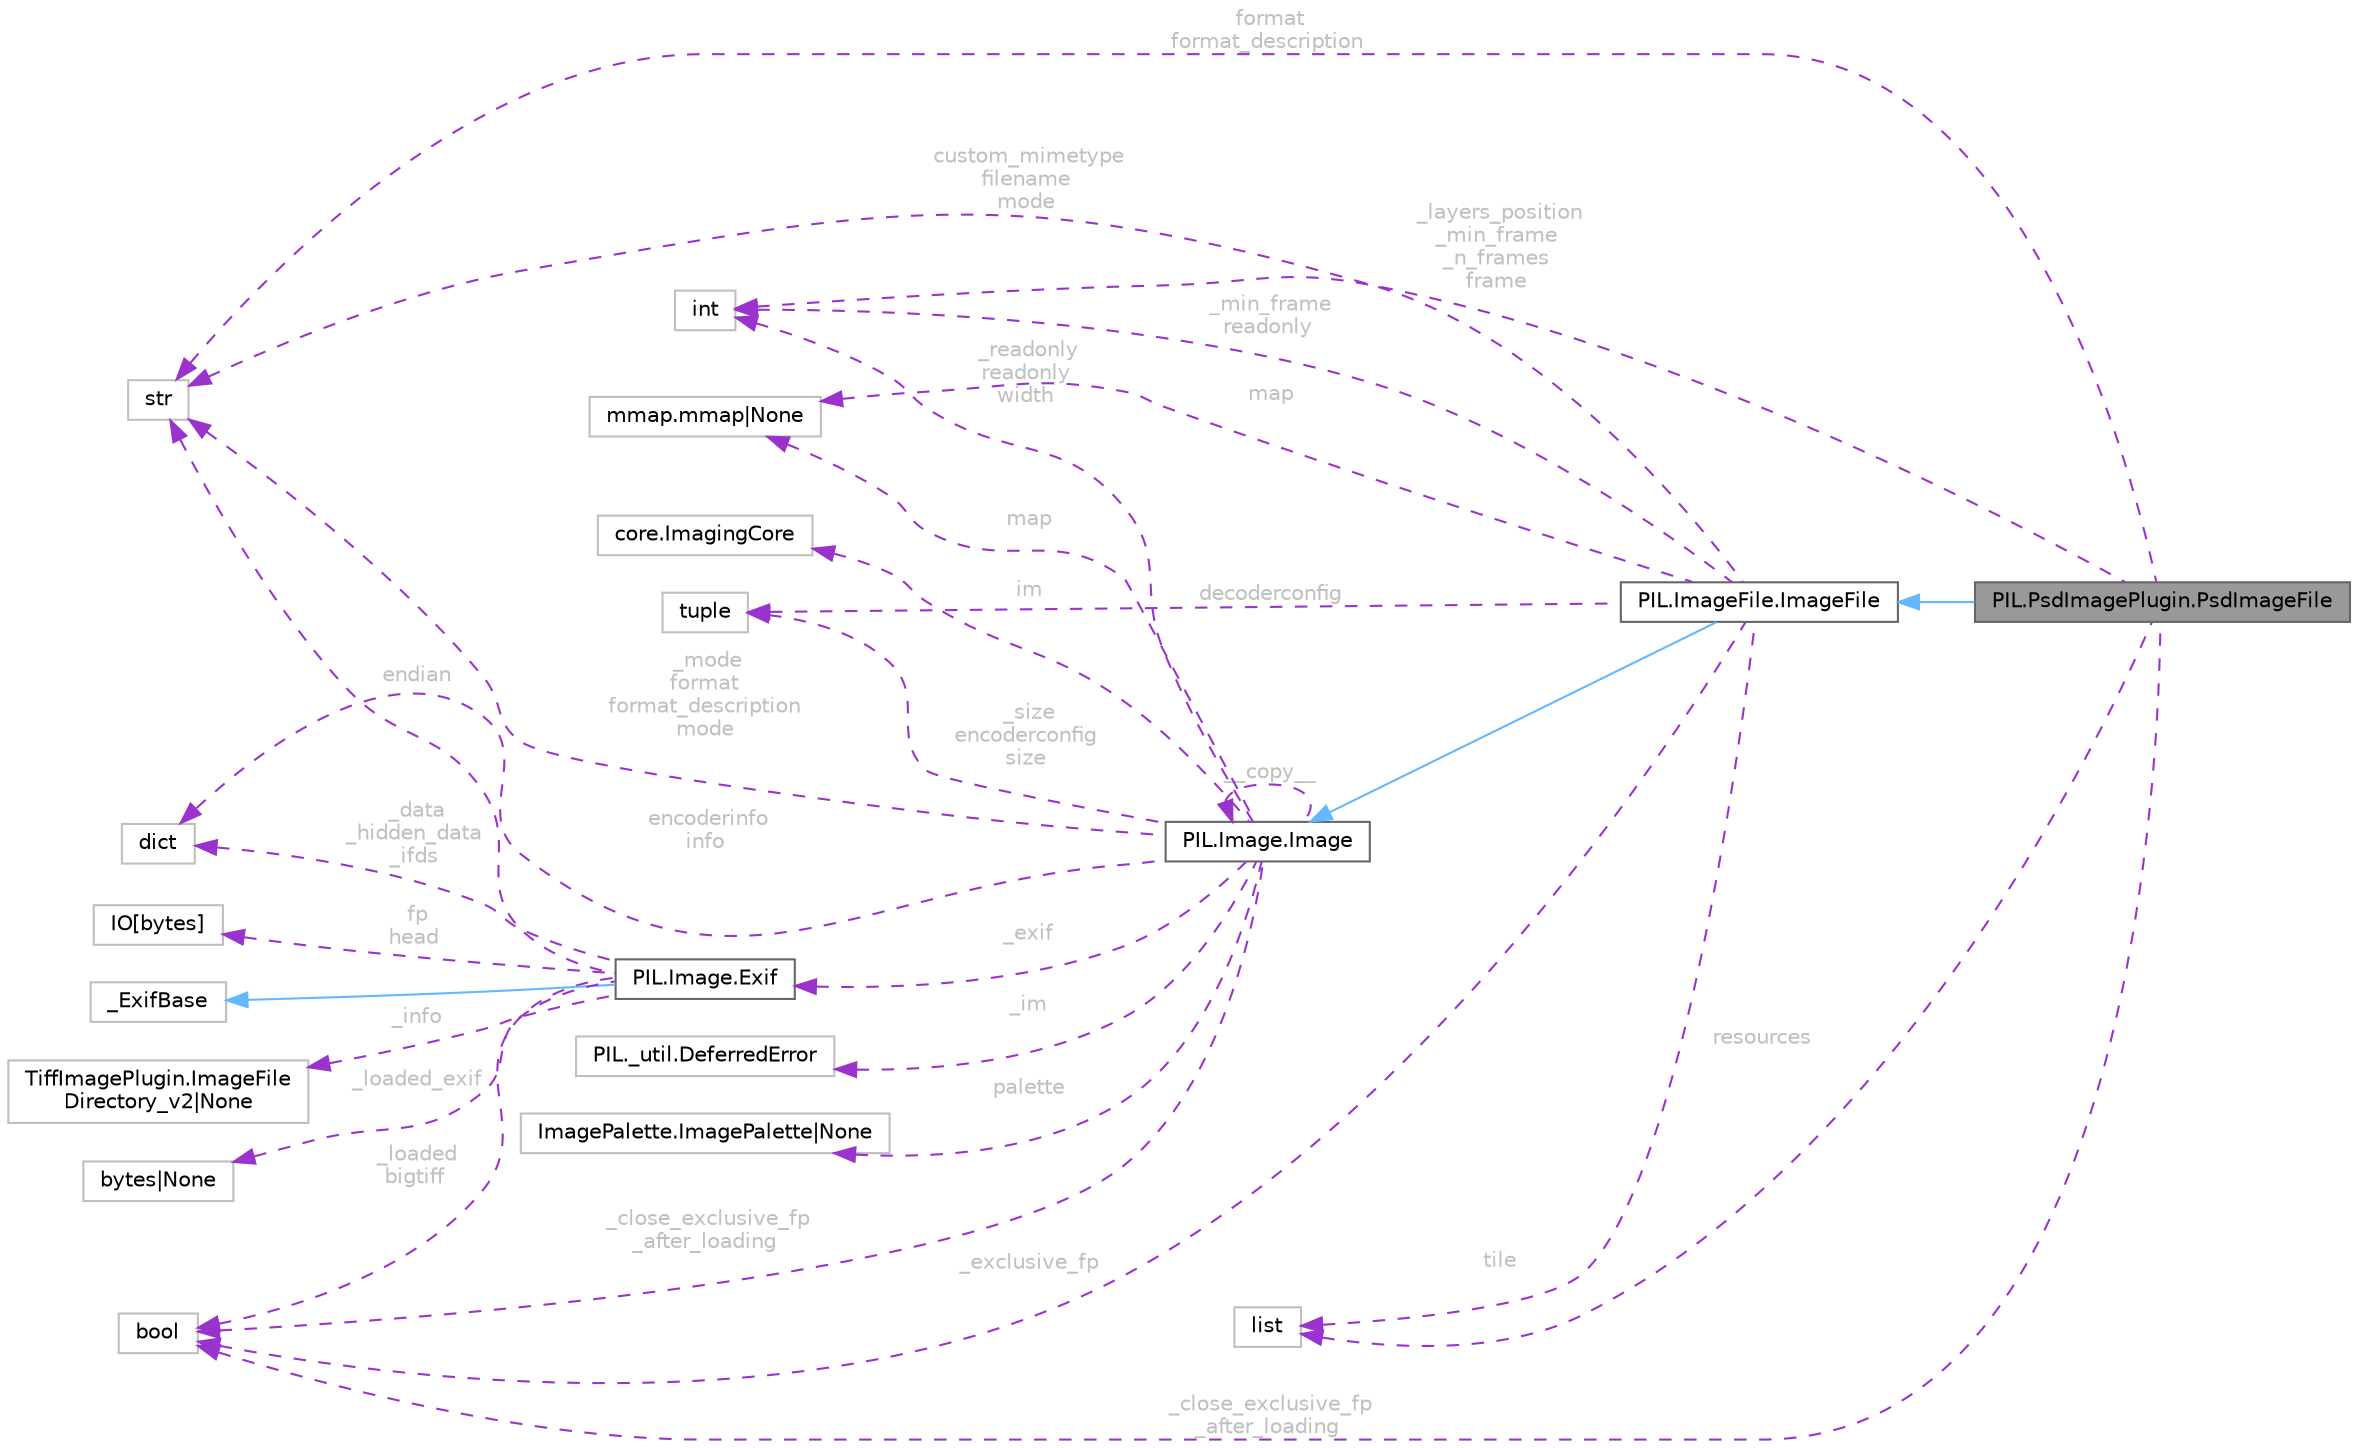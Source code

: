 digraph "PIL.PsdImagePlugin.PsdImageFile"
{
 // LATEX_PDF_SIZE
  bgcolor="transparent";
  edge [fontname=Helvetica,fontsize=10,labelfontname=Helvetica,labelfontsize=10];
  node [fontname=Helvetica,fontsize=10,shape=box,height=0.2,width=0.4];
  rankdir="LR";
  Node1 [id="Node000001",label="PIL.PsdImagePlugin.PsdImageFile",height=0.2,width=0.4,color="gray40", fillcolor="grey60", style="filled", fontcolor="black",tooltip="Image plugin for Photoshop images."];
  Node2 -> Node1 [id="edge31_Node000001_Node000002",dir="back",color="steelblue1",style="solid",tooltip=" "];
  Node2 [id="Node000002",label="PIL.ImageFile.ImageFile",height=0.2,width=0.4,color="gray40", fillcolor="white", style="filled",URL="$da/d3b/classPIL_1_1ImageFile_1_1ImageFile.html",tooltip=" "];
  Node3 -> Node2 [id="edge32_Node000002_Node000003",dir="back",color="steelblue1",style="solid",tooltip=" "];
  Node3 [id="Node000003",label="PIL.Image.Image",height=0.2,width=0.4,color="gray40", fillcolor="white", style="filled",URL="$db/d16/classPIL_1_1Image_1_1Image.html",tooltip=" "];
  Node4 -> Node3 [id="edge33_Node000003_Node000004",dir="back",color="darkorchid3",style="dashed",tooltip=" ",label=" _mode\nformat\nformat_description\nmode",fontcolor="grey" ];
  Node4 [id="Node000004",label="str",height=0.2,width=0.4,color="grey75", fillcolor="white", style="filled",tooltip=" "];
  Node5 -> Node3 [id="edge34_Node000003_Node000005",dir="back",color="darkorchid3",style="dashed",tooltip=" ",label=" _close_exclusive_fp\l_after_loading",fontcolor="grey" ];
  Node5 [id="Node000005",label="bool",height=0.2,width=0.4,color="grey75", fillcolor="white", style="filled",tooltip=" "];
  Node3 -> Node3 [id="edge35_Node000003_Node000003",dir="back",color="darkorchid3",style="dashed",tooltip=" ",label=" __copy__",fontcolor="grey" ];
  Node6 -> Node3 [id="edge36_Node000003_Node000006",dir="back",color="darkorchid3",style="dashed",tooltip=" ",label=" _im",fontcolor="grey" ];
  Node6 [id="Node000006",label="PIL._util.DeferredError",height=0.2,width=0.4,color="grey75", fillcolor="white", style="filled",URL="$d6/d5c/classPIL_1_1__util_1_1DeferredError.html",tooltip=" "];
  Node7 -> Node3 [id="edge37_Node000003_Node000007",dir="back",color="darkorchid3",style="dashed",tooltip=" ",label=" _size\nencoderconfig\nsize",fontcolor="grey" ];
  Node7 [id="Node000007",label="tuple",height=0.2,width=0.4,color="grey75", fillcolor="white", style="filled",tooltip=" "];
  Node8 -> Node3 [id="edge38_Node000003_Node000008",dir="back",color="darkorchid3",style="dashed",tooltip=" ",label=" palette",fontcolor="grey" ];
  Node8 [id="Node000008",label="ImagePalette.ImagePalette\|None",height=0.2,width=0.4,color="grey75", fillcolor="white", style="filled",tooltip=" "];
  Node9 -> Node3 [id="edge39_Node000003_Node000009",dir="back",color="darkorchid3",style="dashed",tooltip=" ",label=" encoderinfo\ninfo",fontcolor="grey" ];
  Node9 [id="Node000009",label="dict",height=0.2,width=0.4,color="grey75", fillcolor="white", style="filled",tooltip=" "];
  Node10 -> Node3 [id="edge40_Node000003_Node000010",dir="back",color="darkorchid3",style="dashed",tooltip=" ",label=" _readonly\nreadonly\nwidth",fontcolor="grey" ];
  Node10 [id="Node000010",label="int",height=0.2,width=0.4,color="grey75", fillcolor="white", style="filled",tooltip=" "];
  Node11 -> Node3 [id="edge41_Node000003_Node000011",dir="back",color="darkorchid3",style="dashed",tooltip=" ",label=" _exif",fontcolor="grey" ];
  Node11 [id="Node000011",label="PIL.Image.Exif",height=0.2,width=0.4,color="gray40", fillcolor="white", style="filled",URL="$d5/d98/classPIL_1_1Image_1_1Exif.html",tooltip=" "];
  Node12 -> Node11 [id="edge42_Node000011_Node000012",dir="back",color="steelblue1",style="solid",tooltip=" "];
  Node12 [id="Node000012",label="_ExifBase",height=0.2,width=0.4,color="grey75", fillcolor="white", style="filled",URL="$d3/dc3/class__ExifBase.html",tooltip=" "];
  Node4 -> Node11 [id="edge43_Node000011_Node000004",dir="back",color="darkorchid3",style="dashed",tooltip=" ",label=" endian",fontcolor="grey" ];
  Node5 -> Node11 [id="edge44_Node000011_Node000005",dir="back",color="darkorchid3",style="dashed",tooltip=" ",label=" _loaded\nbigtiff",fontcolor="grey" ];
  Node9 -> Node11 [id="edge45_Node000011_Node000009",dir="back",color="darkorchid3",style="dashed",tooltip=" ",label=" _data\n_hidden_data\n_ifds",fontcolor="grey" ];
  Node13 -> Node11 [id="edge46_Node000011_Node000013",dir="back",color="darkorchid3",style="dashed",tooltip=" ",label=" _info",fontcolor="grey" ];
  Node13 [id="Node000013",label="TiffImagePlugin.ImageFile\lDirectory_v2\|None",height=0.2,width=0.4,color="grey75", fillcolor="white", style="filled",tooltip=" "];
  Node14 -> Node11 [id="edge47_Node000011_Node000014",dir="back",color="darkorchid3",style="dashed",tooltip=" ",label=" _loaded_exif",fontcolor="grey" ];
  Node14 [id="Node000014",label="bytes\|None",height=0.2,width=0.4,color="grey75", fillcolor="white", style="filled",tooltip=" "];
  Node15 -> Node11 [id="edge48_Node000011_Node000015",dir="back",color="darkorchid3",style="dashed",tooltip=" ",label=" fp\nhead",fontcolor="grey" ];
  Node15 [id="Node000015",label="IO[bytes]",height=0.2,width=0.4,color="grey75", fillcolor="white", style="filled",tooltip=" "];
  Node16 -> Node3 [id="edge49_Node000003_Node000016",dir="back",color="darkorchid3",style="dashed",tooltip=" ",label=" map",fontcolor="grey" ];
  Node16 [id="Node000016",label="mmap.mmap\|None",height=0.2,width=0.4,color="grey75", fillcolor="white", style="filled",tooltip=" "];
  Node17 -> Node3 [id="edge50_Node000003_Node000017",dir="back",color="darkorchid3",style="dashed",tooltip=" ",label=" im",fontcolor="grey" ];
  Node17 [id="Node000017",label="core.ImagingCore",height=0.2,width=0.4,color="grey75", fillcolor="white", style="filled",tooltip=" "];
  Node10 -> Node2 [id="edge51_Node000002_Node000010",dir="back",color="darkorchid3",style="dashed",tooltip=" ",label=" _min_frame\nreadonly",fontcolor="grey" ];
  Node4 -> Node2 [id="edge52_Node000002_Node000004",dir="back",color="darkorchid3",style="dashed",tooltip=" ",label=" custom_mimetype\nfilename\nmode",fontcolor="grey" ];
  Node18 -> Node2 [id="edge53_Node000002_Node000018",dir="back",color="darkorchid3",style="dashed",tooltip=" ",label=" tile",fontcolor="grey" ];
  Node18 [id="Node000018",label="list",height=0.2,width=0.4,color="grey75", fillcolor="white", style="filled",tooltip=" "];
  Node7 -> Node2 [id="edge54_Node000002_Node000007",dir="back",color="darkorchid3",style="dashed",tooltip=" ",label=" decoderconfig",fontcolor="grey" ];
  Node5 -> Node2 [id="edge55_Node000002_Node000005",dir="back",color="darkorchid3",style="dashed",tooltip=" ",label=" _exclusive_fp",fontcolor="grey" ];
  Node16 -> Node2 [id="edge56_Node000002_Node000016",dir="back",color="darkorchid3",style="dashed",tooltip=" ",label=" map",fontcolor="grey" ];
  Node4 -> Node1 [id="edge57_Node000001_Node000004",dir="back",color="darkorchid3",style="dashed",tooltip=" ",label=" format\nformat_description",fontcolor="grey" ];
  Node5 -> Node1 [id="edge58_Node000001_Node000005",dir="back",color="darkorchid3",style="dashed",tooltip=" ",label=" _close_exclusive_fp\l_after_loading",fontcolor="grey" ];
  Node18 -> Node1 [id="edge59_Node000001_Node000018",dir="back",color="darkorchid3",style="dashed",tooltip=" ",label=" resources",fontcolor="grey" ];
  Node10 -> Node1 [id="edge60_Node000001_Node000010",dir="back",color="darkorchid3",style="dashed",tooltip=" ",label=" _layers_position\n_min_frame\n_n_frames\nframe",fontcolor="grey" ];
}
